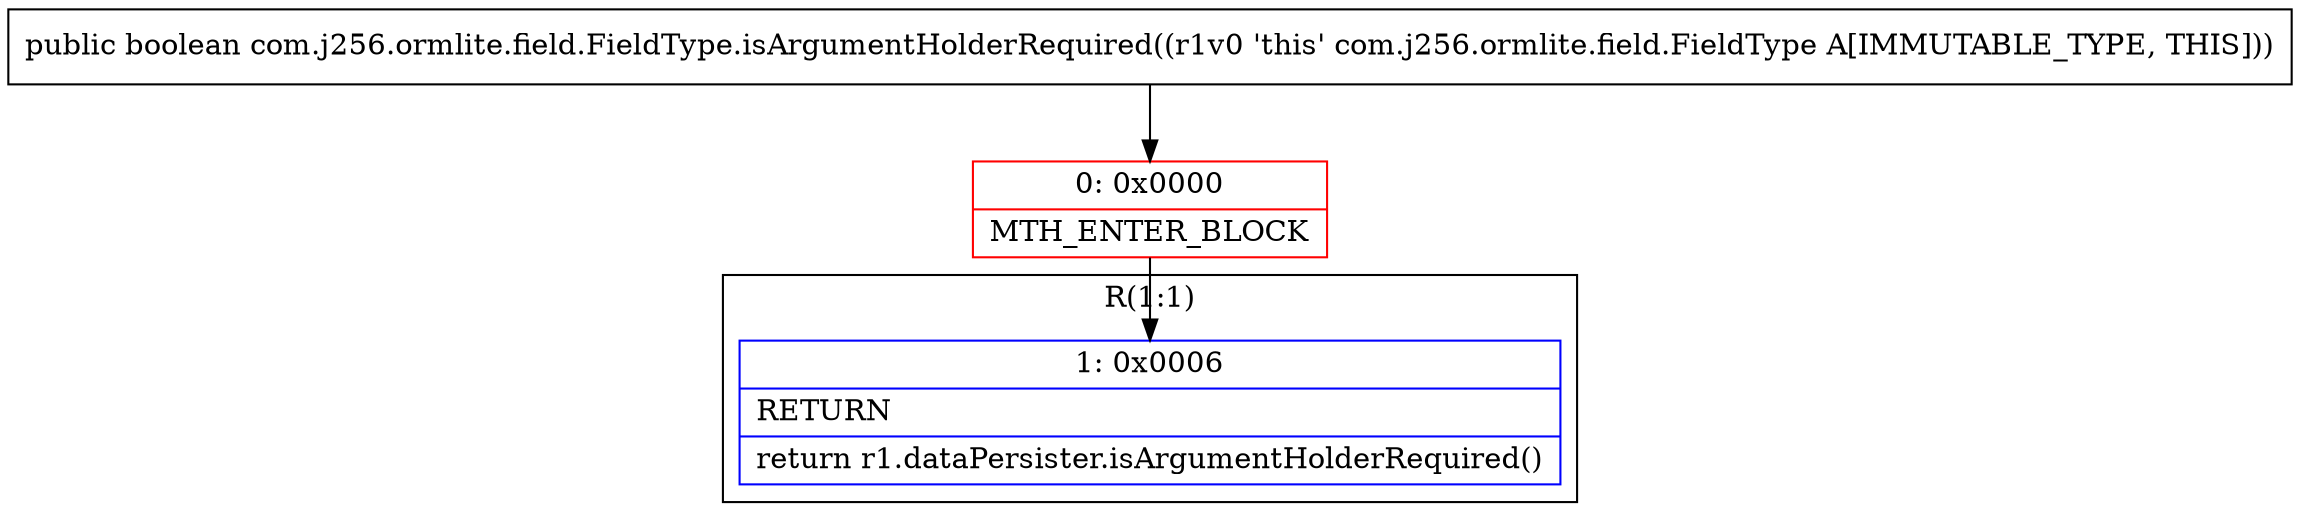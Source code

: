 digraph "CFG forcom.j256.ormlite.field.FieldType.isArgumentHolderRequired()Z" {
subgraph cluster_Region_1875534746 {
label = "R(1:1)";
node [shape=record,color=blue];
Node_1 [shape=record,label="{1\:\ 0x0006|RETURN\l|return r1.dataPersister.isArgumentHolderRequired()\l}"];
}
Node_0 [shape=record,color=red,label="{0\:\ 0x0000|MTH_ENTER_BLOCK\l}"];
MethodNode[shape=record,label="{public boolean com.j256.ormlite.field.FieldType.isArgumentHolderRequired((r1v0 'this' com.j256.ormlite.field.FieldType A[IMMUTABLE_TYPE, THIS])) }"];
MethodNode -> Node_0;
Node_0 -> Node_1;
}

